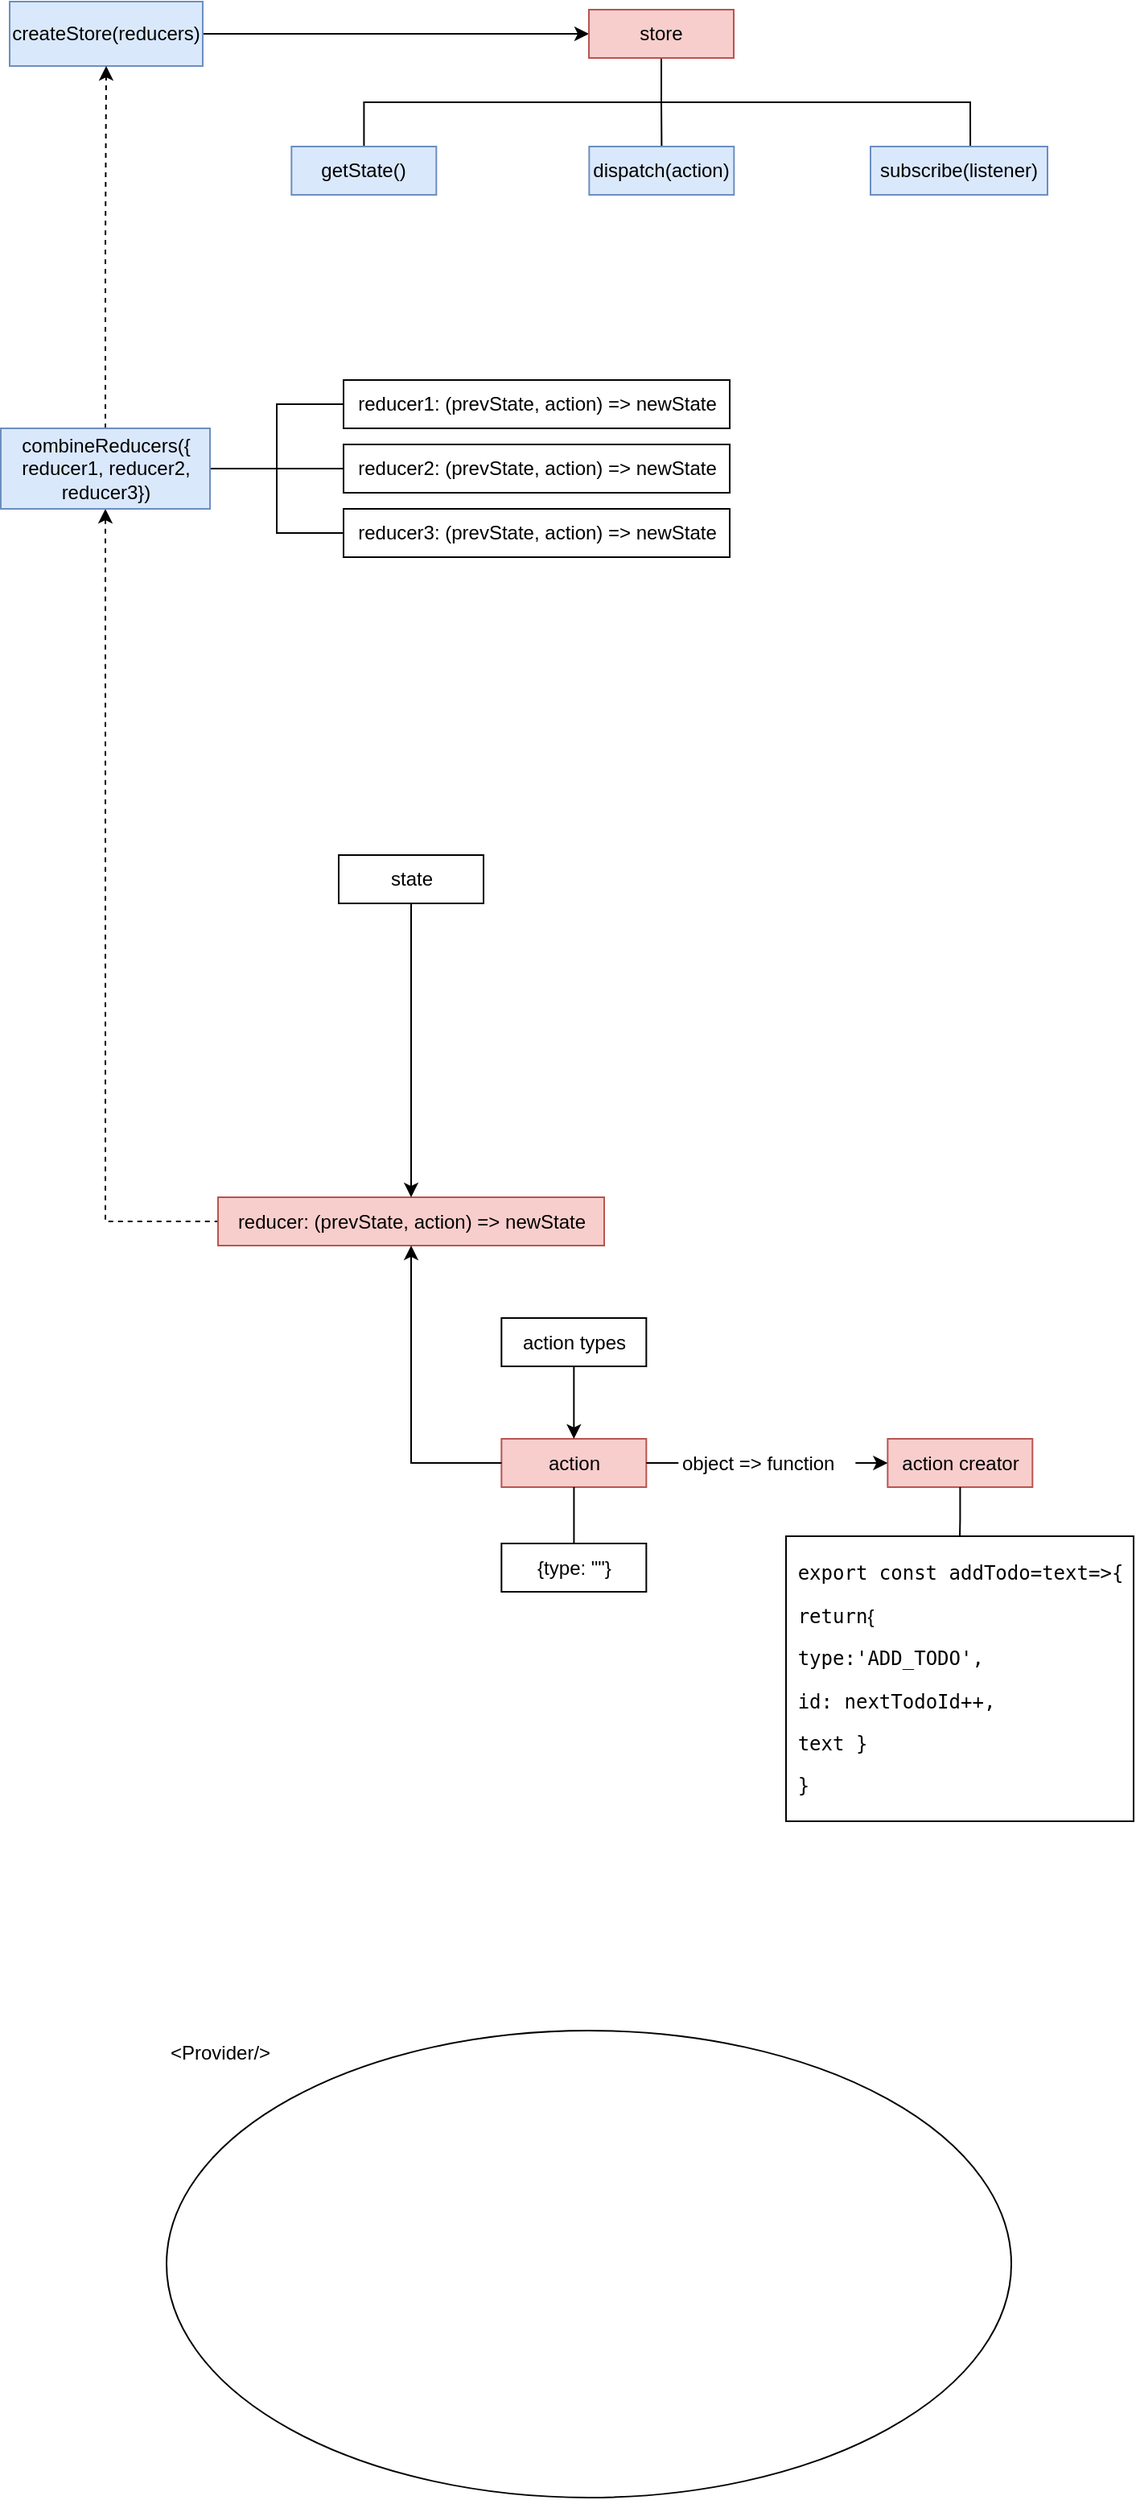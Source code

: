 <mxfile version="10.7.7" type="github"><diagram id="OUS5R62-V0aghMpzT04F" name="Page-1"><mxGraphModel dx="1158" dy="766" grid="1" gridSize="10" guides="1" tooltips="1" connect="1" arrows="1" fold="1" page="1" pageScale="1" pageWidth="827" pageHeight="1169" math="0" shadow="0"><root><mxCell id="0"/><mxCell id="1" parent="0"/><mxCell id="FyeQ8IdZqMtdGBAK0S6f-40" style="edgeStyle=orthogonalEdgeStyle;rounded=0;orthogonalLoop=1;jettySize=auto;html=1;endArrow=classic;endFill=1;exitX=1;exitY=0.5;exitDx=0;exitDy=0;" parent="1" source="FyeQ8IdZqMtdGBAK0S6f-39" target="FyeQ8IdZqMtdGBAK0S6f-4" edge="1"><mxGeometry relative="1" as="geometry"><mxPoint x="190" y="70" as="sourcePoint"/></mxGeometry></mxCell><mxCell id="FyeQ8IdZqMtdGBAK0S6f-39" value="createStore(reducers)" style="rounded=0;whiteSpace=wrap;html=1;fillColor=#dae8fc;strokeColor=#6c8ebf;" parent="1" vertex="1"><mxGeometry x="15" y="40" width="120" height="40" as="geometry"/></mxCell><mxCell id="FyeQ8IdZqMtdGBAK0S6f-41" style="edgeStyle=orthogonalEdgeStyle;rounded=0;orthogonalLoop=1;jettySize=auto;html=1;startArrow=none;startFill=0;endArrow=none;endFill=0;exitX=0.5;exitY=1;exitDx=0;exitDy=0;" parent="1" source="FyeQ8IdZqMtdGBAK0S6f-4" target="FyeQ8IdZqMtdGBAK0S6f-31" edge="1"><mxGeometry relative="1" as="geometry"/></mxCell><mxCell id="FyeQ8IdZqMtdGBAK0S6f-42" style="edgeStyle=orthogonalEdgeStyle;rounded=0;orthogonalLoop=1;jettySize=auto;html=1;startArrow=none;startFill=0;endArrow=none;endFill=0;" parent="1" source="FyeQ8IdZqMtdGBAK0S6f-4" target="FyeQ8IdZqMtdGBAK0S6f-34" edge="1"><mxGeometry relative="1" as="geometry"/></mxCell><mxCell id="FyeQ8IdZqMtdGBAK0S6f-45" style="edgeStyle=orthogonalEdgeStyle;rounded=0;orthogonalLoop=1;jettySize=auto;html=1;entryX=0.564;entryY=0.033;entryDx=0;entryDy=0;entryPerimeter=0;startArrow=none;startFill=0;endArrow=none;endFill=0;exitX=0.5;exitY=1;exitDx=0;exitDy=0;" parent="1" source="FyeQ8IdZqMtdGBAK0S6f-4" target="FyeQ8IdZqMtdGBAK0S6f-32" edge="1"><mxGeometry relative="1" as="geometry"/></mxCell><mxCell id="FyeQ8IdZqMtdGBAK0S6f-4" value="store" style="rounded=0;whiteSpace=wrap;html=1;fillColor=#f8cecc;strokeColor=#b85450;" parent="1" vertex="1"><mxGeometry x="375" y="45" width="90" height="30" as="geometry"/></mxCell><mxCell id="FyeQ8IdZqMtdGBAK0S6f-31" value="getState()" style="rounded=0;whiteSpace=wrap;html=1;fillColor=#dae8fc;strokeColor=#6c8ebf;" parent="1" vertex="1"><mxGeometry x="190.167" y="130" width="90" height="30" as="geometry"/></mxCell><mxCell id="FyeQ8IdZqMtdGBAK0S6f-32" value="subscribe(listener)" style="rounded=0;whiteSpace=wrap;html=1;fillColor=#dae8fc;strokeColor=#6c8ebf;" parent="1" vertex="1"><mxGeometry x="550" y="130" width="110" height="30" as="geometry"/></mxCell><mxCell id="FyeQ8IdZqMtdGBAK0S6f-34" value="dispatch(action)" style="rounded=0;whiteSpace=wrap;html=1;fillColor=#dae8fc;strokeColor=#6c8ebf;" parent="1" vertex="1"><mxGeometry x="375.167" y="130" width="90" height="30" as="geometry"/></mxCell><mxCell id="FyeQ8IdZqMtdGBAK0S6f-18" value="reducer1: (prevState, action) =&amp;gt; newState" style="rounded=0;whiteSpace=wrap;html=1;" parent="1" vertex="1"><mxGeometry x="222.5" y="275" width="240" height="30" as="geometry"/></mxCell><mxCell id="FyeQ8IdZqMtdGBAK0S6f-19" value="reducer2: (prevState, action) =&amp;gt; newState" style="rounded=0;whiteSpace=wrap;html=1;" parent="1" vertex="1"><mxGeometry x="222.5" y="315" width="240" height="30" as="geometry"/></mxCell><mxCell id="FyeQ8IdZqMtdGBAK0S6f-46" style="edgeStyle=orthogonalEdgeStyle;rounded=0;orthogonalLoop=1;jettySize=auto;html=1;startArrow=none;startFill=0;endArrow=classic;endFill=1;dashed=1;" parent="1" source="FyeQ8IdZqMtdGBAK0S6f-22" target="FyeQ8IdZqMtdGBAK0S6f-39" edge="1"><mxGeometry relative="1" as="geometry"/></mxCell><mxCell id="FyeQ8IdZqMtdGBAK0S6f-47" style="edgeStyle=orthogonalEdgeStyle;rounded=0;orthogonalLoop=1;jettySize=auto;html=1;startArrow=none;startFill=0;endArrow=none;endFill=0;" parent="1" source="FyeQ8IdZqMtdGBAK0S6f-22" target="FyeQ8IdZqMtdGBAK0S6f-18" edge="1"><mxGeometry relative="1" as="geometry"/></mxCell><mxCell id="FyeQ8IdZqMtdGBAK0S6f-48" style="edgeStyle=orthogonalEdgeStyle;rounded=0;orthogonalLoop=1;jettySize=auto;html=1;entryX=0;entryY=0.5;entryDx=0;entryDy=0;startArrow=none;startFill=0;endArrow=none;endFill=0;" parent="1" source="FyeQ8IdZqMtdGBAK0S6f-22" target="FyeQ8IdZqMtdGBAK0S6f-19" edge="1"><mxGeometry relative="1" as="geometry"/></mxCell><mxCell id="FyeQ8IdZqMtdGBAK0S6f-49" style="edgeStyle=orthogonalEdgeStyle;rounded=0;orthogonalLoop=1;jettySize=auto;html=1;entryX=0;entryY=0.5;entryDx=0;entryDy=0;startArrow=none;startFill=0;endArrow=none;endFill=0;" parent="1" source="FyeQ8IdZqMtdGBAK0S6f-22" target="FyeQ8IdZqMtdGBAK0S6f-26" edge="1"><mxGeometry relative="1" as="geometry"/></mxCell><mxCell id="EsgIn4hc0FBzgHoLNjYh-1" style="edgeStyle=orthogonalEdgeStyle;rounded=0;orthogonalLoop=1;jettySize=auto;html=1;entryX=0;entryY=0.5;entryDx=0;entryDy=0;exitX=0.5;exitY=1;exitDx=0;exitDy=0;endArrow=none;endFill=0;startArrow=classic;startFill=1;dashed=1;" edge="1" parent="1" source="FyeQ8IdZqMtdGBAK0S6f-22" target="FyeQ8IdZqMtdGBAK0S6f-3"><mxGeometry relative="1" as="geometry"/></mxCell><mxCell id="FyeQ8IdZqMtdGBAK0S6f-22" value="combineReducers({&lt;br&gt;reducer1, reducer2, reducer3})" style="rounded=0;whiteSpace=wrap;html=1;fillColor=#dae8fc;strokeColor=#6c8ebf;" parent="1" vertex="1"><mxGeometry x="9.5" y="305" width="130" height="50" as="geometry"/></mxCell><mxCell id="FyeQ8IdZqMtdGBAK0S6f-26" value="reducer3: (prevState, action) =&amp;gt; newState" style="rounded=0;whiteSpace=wrap;html=1;" parent="1" vertex="1"><mxGeometry x="222.5" y="355" width="240" height="30" as="geometry"/></mxCell><mxCell id="EsgIn4hc0FBzgHoLNjYh-4" value="&amp;lt;Provider/&amp;gt;" style="ellipse;whiteSpace=wrap;html=1;verticalAlign=top;align=left;" vertex="1" parent="1"><mxGeometry x="112.5" y="1300" width="525" height="290" as="geometry"/></mxCell><mxCell id="EsgIn4hc0FBzgHoLNjYh-5" value="Store" style="text;html=1;strokeColor=none;fillColor=none;align=center;verticalAlign=middle;whiteSpace=wrap;rounded=0;" vertex="1" parent="1"><mxGeometry x="373" y="1000" width="40" height="20" as="geometry"/></mxCell><mxCell id="FyeQ8IdZqMtdGBAK0S6f-1" value="state" style="rounded=0;whiteSpace=wrap;html=1;" parent="1" vertex="1"><mxGeometry x="219.5" y="570" width="90" height="30" as="geometry"/></mxCell><mxCell id="FyeQ8IdZqMtdGBAK0S6f-3" value="reducer: (prevState, action) =&amp;gt; newState" style="rounded=0;whiteSpace=wrap;html=1;fillColor=#f8cecc;strokeColor=#b85450;" parent="1" vertex="1"><mxGeometry x="144.5" y="782.5" width="240" height="30" as="geometry"/></mxCell><mxCell id="FyeQ8IdZqMtdGBAK0S6f-12" style="edgeStyle=orthogonalEdgeStyle;rounded=0;orthogonalLoop=1;jettySize=auto;html=1;entryX=0.5;entryY=0;entryDx=0;entryDy=0;exitX=0.5;exitY=1;exitDx=0;exitDy=0;" parent="1" source="FyeQ8IdZqMtdGBAK0S6f-1" target="FyeQ8IdZqMtdGBAK0S6f-3" edge="1"><mxGeometry relative="1" as="geometry"/></mxCell><mxCell id="EsgIn4hc0FBzgHoLNjYh-7" value="" style="group" vertex="1" connectable="0" parent="1"><mxGeometry x="320.667" y="857.5" width="392.833" height="312.5" as="geometry"/></mxCell><mxCell id="FyeQ8IdZqMtdGBAK0S6f-2" value="action" style="rounded=0;whiteSpace=wrap;html=1;fillColor=#f8cecc;strokeColor=#b85450;" parent="EsgIn4hc0FBzgHoLNjYh-7" vertex="1"><mxGeometry y="75" width="90" height="30" as="geometry"/></mxCell><mxCell id="FyeQ8IdZqMtdGBAK0S6f-14" value="{type: &quot;&quot;}" style="rounded=0;whiteSpace=wrap;html=1;" parent="EsgIn4hc0FBzgHoLNjYh-7" vertex="1"><mxGeometry y="140" width="90" height="30" as="geometry"/></mxCell><mxCell id="FyeQ8IdZqMtdGBAK0S6f-15" value="" style="edgeStyle=orthogonalEdgeStyle;rounded=0;orthogonalLoop=1;jettySize=auto;html=1;endArrow=none;endFill=0;" parent="EsgIn4hc0FBzgHoLNjYh-7" source="FyeQ8IdZqMtdGBAK0S6f-2" target="FyeQ8IdZqMtdGBAK0S6f-14" edge="1"><mxGeometry relative="1" as="geometry"/></mxCell><mxCell id="FyeQ8IdZqMtdGBAK0S6f-6" value="action creator" style="rounded=0;whiteSpace=wrap;html=1;fillColor=#f8cecc;strokeColor=#b85450;" parent="EsgIn4hc0FBzgHoLNjYh-7" vertex="1"><mxGeometry x="240" y="75" width="90" height="30" as="geometry"/></mxCell><mxCell id="FyeQ8IdZqMtdGBAK0S6f-8" value="" style="edgeStyle=orthogonalEdgeStyle;rounded=0;orthogonalLoop=1;jettySize=auto;html=1;" parent="EsgIn4hc0FBzgHoLNjYh-7" source="FyeQ8IdZqMtdGBAK0S6f-2" target="FyeQ8IdZqMtdGBAK0S6f-6" edge="1"><mxGeometry relative="1" as="geometry"/></mxCell><mxCell id="FyeQ8IdZqMtdGBAK0S6f-16" value="&lt;p style=&quot;line-height: 90%&quot;&gt;&lt;/p&gt;&lt;pre style=&quot;text-align: left&quot;&gt;&lt;code&gt;&lt;span&gt;export &lt;/span&gt;&lt;span&gt;const &lt;/span&gt;&lt;span&gt;addTodo&lt;/span&gt;&lt;span&gt;=&lt;/span&gt;&lt;span&gt;text&lt;/span&gt;&lt;span&gt;=&amp;gt;&lt;/span&gt;&lt;span&gt;{&lt;/span&gt;&lt;/code&gt;&lt;/pre&gt;&lt;pre style=&quot;text-align: left&quot;&gt;return&lt;span style=&quot;font-family: &amp;#34;helvetica&amp;#34; ; white-space: normal&quot;&gt;{&lt;/span&gt;&lt;span style=&quot;font-family: &amp;#34;helvetica&amp;#34; ; white-space: normal&quot;&gt;&lt;/span&gt;&lt;/pre&gt;&lt;pre style=&quot;text-align: left&quot;&gt;&lt;code&gt;type&lt;span&gt;:&lt;/span&gt;&lt;span&gt;'ADD_TODO'&lt;/span&gt;&lt;span&gt;,&lt;/span&gt;    &lt;/code&gt;&lt;/pre&gt;&lt;pre style=&quot;text-align: left&quot;&gt;&lt;code&gt;id&lt;span&gt;:&lt;/span&gt; nextTodoId&lt;span&gt;++&lt;/span&gt;&lt;span&gt;,&lt;/span&gt;    &lt;/code&gt;&lt;/pre&gt;&lt;pre style=&quot;text-align: left&quot;&gt;&lt;code&gt;text &lt;span&gt;}&lt;/span&gt;&lt;/code&gt;&lt;/pre&gt;&lt;pre style=&quot;text-align: left&quot;&gt;&lt;code&gt;&lt;span&gt;}&lt;/span&gt;&lt;/code&gt;&lt;/pre&gt;&lt;p&gt;&lt;/p&gt;" style="rounded=0;whiteSpace=wrap;html=1;" parent="EsgIn4hc0FBzgHoLNjYh-7" vertex="1"><mxGeometry x="176.833" y="135.5" width="216" height="177" as="geometry"/></mxCell><mxCell id="FyeQ8IdZqMtdGBAK0S6f-17" value="" style="edgeStyle=orthogonalEdgeStyle;rounded=0;orthogonalLoop=1;jettySize=auto;html=1;endArrow=none;endFill=0;" parent="EsgIn4hc0FBzgHoLNjYh-7" source="FyeQ8IdZqMtdGBAK0S6f-6" target="FyeQ8IdZqMtdGBAK0S6f-16" edge="1"><mxGeometry relative="1" as="geometry"/></mxCell><mxCell id="FyeQ8IdZqMtdGBAK0S6f-9" value="object =&amp;gt; function" style="text;html=1;resizable=0;points=[];autosize=1;align=left;verticalAlign=top;spacingTop=-4;fillColor=#ffffff;" parent="EsgIn4hc0FBzgHoLNjYh-7" vertex="1"><mxGeometry x="110" y="80" width="110" height="20" as="geometry"/></mxCell><mxCell id="FyeQ8IdZqMtdGBAK0S6f-11" value="" style="edgeStyle=orthogonalEdgeStyle;rounded=0;orthogonalLoop=1;jettySize=auto;html=1;" parent="EsgIn4hc0FBzgHoLNjYh-7" source="FyeQ8IdZqMtdGBAK0S6f-10" target="FyeQ8IdZqMtdGBAK0S6f-2" edge="1"><mxGeometry relative="1" as="geometry"/></mxCell><mxCell id="FyeQ8IdZqMtdGBAK0S6f-10" value="action types" style="rounded=0;whiteSpace=wrap;html=1;" parent="EsgIn4hc0FBzgHoLNjYh-7" vertex="1"><mxGeometry width="90" height="30" as="geometry"/></mxCell><mxCell id="EsgIn4hc0FBzgHoLNjYh-9" style="edgeStyle=orthogonalEdgeStyle;rounded=0;orthogonalLoop=1;jettySize=auto;html=1;entryX=0.5;entryY=1;entryDx=0;entryDy=0;startArrow=none;startFill=0;endArrow=classic;endFill=1;exitX=0;exitY=0.5;exitDx=0;exitDy=0;" edge="1" parent="1" source="FyeQ8IdZqMtdGBAK0S6f-2" target="FyeQ8IdZqMtdGBAK0S6f-3"><mxGeometry relative="1" as="geometry"/></mxCell></root></mxGraphModel></diagram></mxfile>